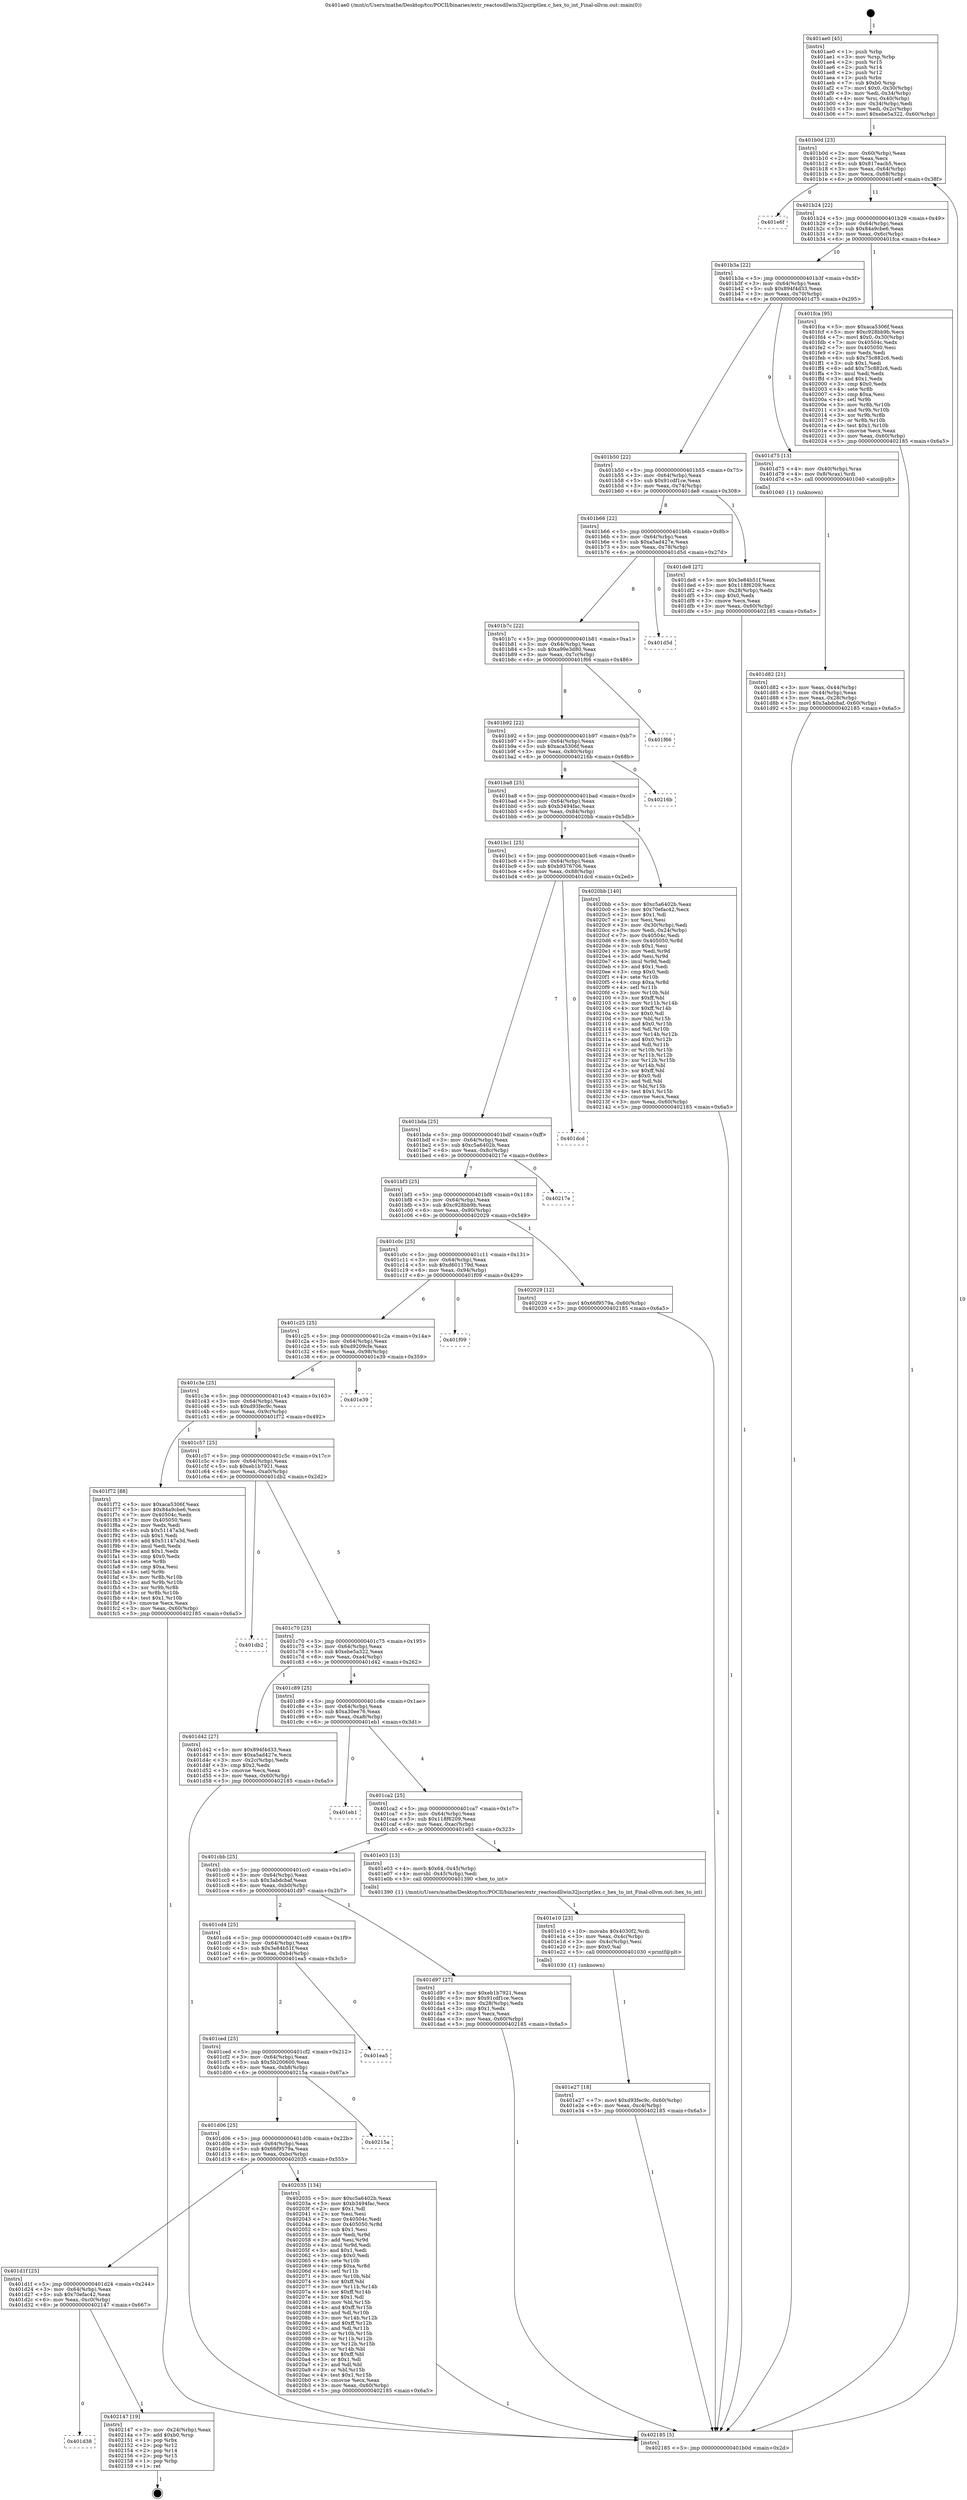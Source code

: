 digraph "0x401ae0" {
  label = "0x401ae0 (/mnt/c/Users/mathe/Desktop/tcc/POCII/binaries/extr_reactosdllwin32jscriptlex.c_hex_to_int_Final-ollvm.out::main(0))"
  labelloc = "t"
  node[shape=record]

  Entry [label="",width=0.3,height=0.3,shape=circle,fillcolor=black,style=filled]
  "0x401b0d" [label="{
     0x401b0d [23]\l
     | [instrs]\l
     &nbsp;&nbsp;0x401b0d \<+3\>: mov -0x60(%rbp),%eax\l
     &nbsp;&nbsp;0x401b10 \<+2\>: mov %eax,%ecx\l
     &nbsp;&nbsp;0x401b12 \<+6\>: sub $0x817eacb5,%ecx\l
     &nbsp;&nbsp;0x401b18 \<+3\>: mov %eax,-0x64(%rbp)\l
     &nbsp;&nbsp;0x401b1b \<+3\>: mov %ecx,-0x68(%rbp)\l
     &nbsp;&nbsp;0x401b1e \<+6\>: je 0000000000401e6f \<main+0x38f\>\l
  }"]
  "0x401e6f" [label="{
     0x401e6f\l
  }", style=dashed]
  "0x401b24" [label="{
     0x401b24 [22]\l
     | [instrs]\l
     &nbsp;&nbsp;0x401b24 \<+5\>: jmp 0000000000401b29 \<main+0x49\>\l
     &nbsp;&nbsp;0x401b29 \<+3\>: mov -0x64(%rbp),%eax\l
     &nbsp;&nbsp;0x401b2c \<+5\>: sub $0x84a9cbe6,%eax\l
     &nbsp;&nbsp;0x401b31 \<+3\>: mov %eax,-0x6c(%rbp)\l
     &nbsp;&nbsp;0x401b34 \<+6\>: je 0000000000401fca \<main+0x4ea\>\l
  }"]
  Exit [label="",width=0.3,height=0.3,shape=circle,fillcolor=black,style=filled,peripheries=2]
  "0x401fca" [label="{
     0x401fca [95]\l
     | [instrs]\l
     &nbsp;&nbsp;0x401fca \<+5\>: mov $0xaca5306f,%eax\l
     &nbsp;&nbsp;0x401fcf \<+5\>: mov $0xc928bb9b,%ecx\l
     &nbsp;&nbsp;0x401fd4 \<+7\>: movl $0x0,-0x30(%rbp)\l
     &nbsp;&nbsp;0x401fdb \<+7\>: mov 0x40504c,%edx\l
     &nbsp;&nbsp;0x401fe2 \<+7\>: mov 0x405050,%esi\l
     &nbsp;&nbsp;0x401fe9 \<+2\>: mov %edx,%edi\l
     &nbsp;&nbsp;0x401feb \<+6\>: sub $0x75c882c6,%edi\l
     &nbsp;&nbsp;0x401ff1 \<+3\>: sub $0x1,%edi\l
     &nbsp;&nbsp;0x401ff4 \<+6\>: add $0x75c882c6,%edi\l
     &nbsp;&nbsp;0x401ffa \<+3\>: imul %edi,%edx\l
     &nbsp;&nbsp;0x401ffd \<+3\>: and $0x1,%edx\l
     &nbsp;&nbsp;0x402000 \<+3\>: cmp $0x0,%edx\l
     &nbsp;&nbsp;0x402003 \<+4\>: sete %r8b\l
     &nbsp;&nbsp;0x402007 \<+3\>: cmp $0xa,%esi\l
     &nbsp;&nbsp;0x40200a \<+4\>: setl %r9b\l
     &nbsp;&nbsp;0x40200e \<+3\>: mov %r8b,%r10b\l
     &nbsp;&nbsp;0x402011 \<+3\>: and %r9b,%r10b\l
     &nbsp;&nbsp;0x402014 \<+3\>: xor %r9b,%r8b\l
     &nbsp;&nbsp;0x402017 \<+3\>: or %r8b,%r10b\l
     &nbsp;&nbsp;0x40201a \<+4\>: test $0x1,%r10b\l
     &nbsp;&nbsp;0x40201e \<+3\>: cmovne %ecx,%eax\l
     &nbsp;&nbsp;0x402021 \<+3\>: mov %eax,-0x60(%rbp)\l
     &nbsp;&nbsp;0x402024 \<+5\>: jmp 0000000000402185 \<main+0x6a5\>\l
  }"]
  "0x401b3a" [label="{
     0x401b3a [22]\l
     | [instrs]\l
     &nbsp;&nbsp;0x401b3a \<+5\>: jmp 0000000000401b3f \<main+0x5f\>\l
     &nbsp;&nbsp;0x401b3f \<+3\>: mov -0x64(%rbp),%eax\l
     &nbsp;&nbsp;0x401b42 \<+5\>: sub $0x894f4d33,%eax\l
     &nbsp;&nbsp;0x401b47 \<+3\>: mov %eax,-0x70(%rbp)\l
     &nbsp;&nbsp;0x401b4a \<+6\>: je 0000000000401d75 \<main+0x295\>\l
  }"]
  "0x401d38" [label="{
     0x401d38\l
  }", style=dashed]
  "0x401d75" [label="{
     0x401d75 [13]\l
     | [instrs]\l
     &nbsp;&nbsp;0x401d75 \<+4\>: mov -0x40(%rbp),%rax\l
     &nbsp;&nbsp;0x401d79 \<+4\>: mov 0x8(%rax),%rdi\l
     &nbsp;&nbsp;0x401d7d \<+5\>: call 0000000000401040 \<atoi@plt\>\l
     | [calls]\l
     &nbsp;&nbsp;0x401040 \{1\} (unknown)\l
  }"]
  "0x401b50" [label="{
     0x401b50 [22]\l
     | [instrs]\l
     &nbsp;&nbsp;0x401b50 \<+5\>: jmp 0000000000401b55 \<main+0x75\>\l
     &nbsp;&nbsp;0x401b55 \<+3\>: mov -0x64(%rbp),%eax\l
     &nbsp;&nbsp;0x401b58 \<+5\>: sub $0x91cdf1ce,%eax\l
     &nbsp;&nbsp;0x401b5d \<+3\>: mov %eax,-0x74(%rbp)\l
     &nbsp;&nbsp;0x401b60 \<+6\>: je 0000000000401de8 \<main+0x308\>\l
  }"]
  "0x402147" [label="{
     0x402147 [19]\l
     | [instrs]\l
     &nbsp;&nbsp;0x402147 \<+3\>: mov -0x24(%rbp),%eax\l
     &nbsp;&nbsp;0x40214a \<+7\>: add $0xb0,%rsp\l
     &nbsp;&nbsp;0x402151 \<+1\>: pop %rbx\l
     &nbsp;&nbsp;0x402152 \<+2\>: pop %r12\l
     &nbsp;&nbsp;0x402154 \<+2\>: pop %r14\l
     &nbsp;&nbsp;0x402156 \<+2\>: pop %r15\l
     &nbsp;&nbsp;0x402158 \<+1\>: pop %rbp\l
     &nbsp;&nbsp;0x402159 \<+1\>: ret\l
  }"]
  "0x401de8" [label="{
     0x401de8 [27]\l
     | [instrs]\l
     &nbsp;&nbsp;0x401de8 \<+5\>: mov $0x3e84b51f,%eax\l
     &nbsp;&nbsp;0x401ded \<+5\>: mov $0x118f6209,%ecx\l
     &nbsp;&nbsp;0x401df2 \<+3\>: mov -0x28(%rbp),%edx\l
     &nbsp;&nbsp;0x401df5 \<+3\>: cmp $0x0,%edx\l
     &nbsp;&nbsp;0x401df8 \<+3\>: cmove %ecx,%eax\l
     &nbsp;&nbsp;0x401dfb \<+3\>: mov %eax,-0x60(%rbp)\l
     &nbsp;&nbsp;0x401dfe \<+5\>: jmp 0000000000402185 \<main+0x6a5\>\l
  }"]
  "0x401b66" [label="{
     0x401b66 [22]\l
     | [instrs]\l
     &nbsp;&nbsp;0x401b66 \<+5\>: jmp 0000000000401b6b \<main+0x8b\>\l
     &nbsp;&nbsp;0x401b6b \<+3\>: mov -0x64(%rbp),%eax\l
     &nbsp;&nbsp;0x401b6e \<+5\>: sub $0xa5ad427e,%eax\l
     &nbsp;&nbsp;0x401b73 \<+3\>: mov %eax,-0x78(%rbp)\l
     &nbsp;&nbsp;0x401b76 \<+6\>: je 0000000000401d5d \<main+0x27d\>\l
  }"]
  "0x401d1f" [label="{
     0x401d1f [25]\l
     | [instrs]\l
     &nbsp;&nbsp;0x401d1f \<+5\>: jmp 0000000000401d24 \<main+0x244\>\l
     &nbsp;&nbsp;0x401d24 \<+3\>: mov -0x64(%rbp),%eax\l
     &nbsp;&nbsp;0x401d27 \<+5\>: sub $0x70efac42,%eax\l
     &nbsp;&nbsp;0x401d2c \<+6\>: mov %eax,-0xc0(%rbp)\l
     &nbsp;&nbsp;0x401d32 \<+6\>: je 0000000000402147 \<main+0x667\>\l
  }"]
  "0x401d5d" [label="{
     0x401d5d\l
  }", style=dashed]
  "0x401b7c" [label="{
     0x401b7c [22]\l
     | [instrs]\l
     &nbsp;&nbsp;0x401b7c \<+5\>: jmp 0000000000401b81 \<main+0xa1\>\l
     &nbsp;&nbsp;0x401b81 \<+3\>: mov -0x64(%rbp),%eax\l
     &nbsp;&nbsp;0x401b84 \<+5\>: sub $0xa99e3d80,%eax\l
     &nbsp;&nbsp;0x401b89 \<+3\>: mov %eax,-0x7c(%rbp)\l
     &nbsp;&nbsp;0x401b8c \<+6\>: je 0000000000401f66 \<main+0x486\>\l
  }"]
  "0x402035" [label="{
     0x402035 [134]\l
     | [instrs]\l
     &nbsp;&nbsp;0x402035 \<+5\>: mov $0xc5a6402b,%eax\l
     &nbsp;&nbsp;0x40203a \<+5\>: mov $0xb3494fac,%ecx\l
     &nbsp;&nbsp;0x40203f \<+2\>: mov $0x1,%dl\l
     &nbsp;&nbsp;0x402041 \<+2\>: xor %esi,%esi\l
     &nbsp;&nbsp;0x402043 \<+7\>: mov 0x40504c,%edi\l
     &nbsp;&nbsp;0x40204a \<+8\>: mov 0x405050,%r8d\l
     &nbsp;&nbsp;0x402052 \<+3\>: sub $0x1,%esi\l
     &nbsp;&nbsp;0x402055 \<+3\>: mov %edi,%r9d\l
     &nbsp;&nbsp;0x402058 \<+3\>: add %esi,%r9d\l
     &nbsp;&nbsp;0x40205b \<+4\>: imul %r9d,%edi\l
     &nbsp;&nbsp;0x40205f \<+3\>: and $0x1,%edi\l
     &nbsp;&nbsp;0x402062 \<+3\>: cmp $0x0,%edi\l
     &nbsp;&nbsp;0x402065 \<+4\>: sete %r10b\l
     &nbsp;&nbsp;0x402069 \<+4\>: cmp $0xa,%r8d\l
     &nbsp;&nbsp;0x40206d \<+4\>: setl %r11b\l
     &nbsp;&nbsp;0x402071 \<+3\>: mov %r10b,%bl\l
     &nbsp;&nbsp;0x402074 \<+3\>: xor $0xff,%bl\l
     &nbsp;&nbsp;0x402077 \<+3\>: mov %r11b,%r14b\l
     &nbsp;&nbsp;0x40207a \<+4\>: xor $0xff,%r14b\l
     &nbsp;&nbsp;0x40207e \<+3\>: xor $0x1,%dl\l
     &nbsp;&nbsp;0x402081 \<+3\>: mov %bl,%r15b\l
     &nbsp;&nbsp;0x402084 \<+4\>: and $0xff,%r15b\l
     &nbsp;&nbsp;0x402088 \<+3\>: and %dl,%r10b\l
     &nbsp;&nbsp;0x40208b \<+3\>: mov %r14b,%r12b\l
     &nbsp;&nbsp;0x40208e \<+4\>: and $0xff,%r12b\l
     &nbsp;&nbsp;0x402092 \<+3\>: and %dl,%r11b\l
     &nbsp;&nbsp;0x402095 \<+3\>: or %r10b,%r15b\l
     &nbsp;&nbsp;0x402098 \<+3\>: or %r11b,%r12b\l
     &nbsp;&nbsp;0x40209b \<+3\>: xor %r12b,%r15b\l
     &nbsp;&nbsp;0x40209e \<+3\>: or %r14b,%bl\l
     &nbsp;&nbsp;0x4020a1 \<+3\>: xor $0xff,%bl\l
     &nbsp;&nbsp;0x4020a4 \<+3\>: or $0x1,%dl\l
     &nbsp;&nbsp;0x4020a7 \<+2\>: and %dl,%bl\l
     &nbsp;&nbsp;0x4020a9 \<+3\>: or %bl,%r15b\l
     &nbsp;&nbsp;0x4020ac \<+4\>: test $0x1,%r15b\l
     &nbsp;&nbsp;0x4020b0 \<+3\>: cmovne %ecx,%eax\l
     &nbsp;&nbsp;0x4020b3 \<+3\>: mov %eax,-0x60(%rbp)\l
     &nbsp;&nbsp;0x4020b6 \<+5\>: jmp 0000000000402185 \<main+0x6a5\>\l
  }"]
  "0x401f66" [label="{
     0x401f66\l
  }", style=dashed]
  "0x401b92" [label="{
     0x401b92 [22]\l
     | [instrs]\l
     &nbsp;&nbsp;0x401b92 \<+5\>: jmp 0000000000401b97 \<main+0xb7\>\l
     &nbsp;&nbsp;0x401b97 \<+3\>: mov -0x64(%rbp),%eax\l
     &nbsp;&nbsp;0x401b9a \<+5\>: sub $0xaca5306f,%eax\l
     &nbsp;&nbsp;0x401b9f \<+3\>: mov %eax,-0x80(%rbp)\l
     &nbsp;&nbsp;0x401ba2 \<+6\>: je 000000000040216b \<main+0x68b\>\l
  }"]
  "0x401d06" [label="{
     0x401d06 [25]\l
     | [instrs]\l
     &nbsp;&nbsp;0x401d06 \<+5\>: jmp 0000000000401d0b \<main+0x22b\>\l
     &nbsp;&nbsp;0x401d0b \<+3\>: mov -0x64(%rbp),%eax\l
     &nbsp;&nbsp;0x401d0e \<+5\>: sub $0x66f9579a,%eax\l
     &nbsp;&nbsp;0x401d13 \<+6\>: mov %eax,-0xbc(%rbp)\l
     &nbsp;&nbsp;0x401d19 \<+6\>: je 0000000000402035 \<main+0x555\>\l
  }"]
  "0x40216b" [label="{
     0x40216b\l
  }", style=dashed]
  "0x401ba8" [label="{
     0x401ba8 [25]\l
     | [instrs]\l
     &nbsp;&nbsp;0x401ba8 \<+5\>: jmp 0000000000401bad \<main+0xcd\>\l
     &nbsp;&nbsp;0x401bad \<+3\>: mov -0x64(%rbp),%eax\l
     &nbsp;&nbsp;0x401bb0 \<+5\>: sub $0xb3494fac,%eax\l
     &nbsp;&nbsp;0x401bb5 \<+6\>: mov %eax,-0x84(%rbp)\l
     &nbsp;&nbsp;0x401bbb \<+6\>: je 00000000004020bb \<main+0x5db\>\l
  }"]
  "0x40215a" [label="{
     0x40215a\l
  }", style=dashed]
  "0x4020bb" [label="{
     0x4020bb [140]\l
     | [instrs]\l
     &nbsp;&nbsp;0x4020bb \<+5\>: mov $0xc5a6402b,%eax\l
     &nbsp;&nbsp;0x4020c0 \<+5\>: mov $0x70efac42,%ecx\l
     &nbsp;&nbsp;0x4020c5 \<+2\>: mov $0x1,%dl\l
     &nbsp;&nbsp;0x4020c7 \<+2\>: xor %esi,%esi\l
     &nbsp;&nbsp;0x4020c9 \<+3\>: mov -0x30(%rbp),%edi\l
     &nbsp;&nbsp;0x4020cc \<+3\>: mov %edi,-0x24(%rbp)\l
     &nbsp;&nbsp;0x4020cf \<+7\>: mov 0x40504c,%edi\l
     &nbsp;&nbsp;0x4020d6 \<+8\>: mov 0x405050,%r8d\l
     &nbsp;&nbsp;0x4020de \<+3\>: sub $0x1,%esi\l
     &nbsp;&nbsp;0x4020e1 \<+3\>: mov %edi,%r9d\l
     &nbsp;&nbsp;0x4020e4 \<+3\>: add %esi,%r9d\l
     &nbsp;&nbsp;0x4020e7 \<+4\>: imul %r9d,%edi\l
     &nbsp;&nbsp;0x4020eb \<+3\>: and $0x1,%edi\l
     &nbsp;&nbsp;0x4020ee \<+3\>: cmp $0x0,%edi\l
     &nbsp;&nbsp;0x4020f1 \<+4\>: sete %r10b\l
     &nbsp;&nbsp;0x4020f5 \<+4\>: cmp $0xa,%r8d\l
     &nbsp;&nbsp;0x4020f9 \<+4\>: setl %r11b\l
     &nbsp;&nbsp;0x4020fd \<+3\>: mov %r10b,%bl\l
     &nbsp;&nbsp;0x402100 \<+3\>: xor $0xff,%bl\l
     &nbsp;&nbsp;0x402103 \<+3\>: mov %r11b,%r14b\l
     &nbsp;&nbsp;0x402106 \<+4\>: xor $0xff,%r14b\l
     &nbsp;&nbsp;0x40210a \<+3\>: xor $0x0,%dl\l
     &nbsp;&nbsp;0x40210d \<+3\>: mov %bl,%r15b\l
     &nbsp;&nbsp;0x402110 \<+4\>: and $0x0,%r15b\l
     &nbsp;&nbsp;0x402114 \<+3\>: and %dl,%r10b\l
     &nbsp;&nbsp;0x402117 \<+3\>: mov %r14b,%r12b\l
     &nbsp;&nbsp;0x40211a \<+4\>: and $0x0,%r12b\l
     &nbsp;&nbsp;0x40211e \<+3\>: and %dl,%r11b\l
     &nbsp;&nbsp;0x402121 \<+3\>: or %r10b,%r15b\l
     &nbsp;&nbsp;0x402124 \<+3\>: or %r11b,%r12b\l
     &nbsp;&nbsp;0x402127 \<+3\>: xor %r12b,%r15b\l
     &nbsp;&nbsp;0x40212a \<+3\>: or %r14b,%bl\l
     &nbsp;&nbsp;0x40212d \<+3\>: xor $0xff,%bl\l
     &nbsp;&nbsp;0x402130 \<+3\>: or $0x0,%dl\l
     &nbsp;&nbsp;0x402133 \<+2\>: and %dl,%bl\l
     &nbsp;&nbsp;0x402135 \<+3\>: or %bl,%r15b\l
     &nbsp;&nbsp;0x402138 \<+4\>: test $0x1,%r15b\l
     &nbsp;&nbsp;0x40213c \<+3\>: cmovne %ecx,%eax\l
     &nbsp;&nbsp;0x40213f \<+3\>: mov %eax,-0x60(%rbp)\l
     &nbsp;&nbsp;0x402142 \<+5\>: jmp 0000000000402185 \<main+0x6a5\>\l
  }"]
  "0x401bc1" [label="{
     0x401bc1 [25]\l
     | [instrs]\l
     &nbsp;&nbsp;0x401bc1 \<+5\>: jmp 0000000000401bc6 \<main+0xe6\>\l
     &nbsp;&nbsp;0x401bc6 \<+3\>: mov -0x64(%rbp),%eax\l
     &nbsp;&nbsp;0x401bc9 \<+5\>: sub $0xb9376706,%eax\l
     &nbsp;&nbsp;0x401bce \<+6\>: mov %eax,-0x88(%rbp)\l
     &nbsp;&nbsp;0x401bd4 \<+6\>: je 0000000000401dcd \<main+0x2ed\>\l
  }"]
  "0x401ced" [label="{
     0x401ced [25]\l
     | [instrs]\l
     &nbsp;&nbsp;0x401ced \<+5\>: jmp 0000000000401cf2 \<main+0x212\>\l
     &nbsp;&nbsp;0x401cf2 \<+3\>: mov -0x64(%rbp),%eax\l
     &nbsp;&nbsp;0x401cf5 \<+5\>: sub $0x5b200600,%eax\l
     &nbsp;&nbsp;0x401cfa \<+6\>: mov %eax,-0xb8(%rbp)\l
     &nbsp;&nbsp;0x401d00 \<+6\>: je 000000000040215a \<main+0x67a\>\l
  }"]
  "0x401dcd" [label="{
     0x401dcd\l
  }", style=dashed]
  "0x401bda" [label="{
     0x401bda [25]\l
     | [instrs]\l
     &nbsp;&nbsp;0x401bda \<+5\>: jmp 0000000000401bdf \<main+0xff\>\l
     &nbsp;&nbsp;0x401bdf \<+3\>: mov -0x64(%rbp),%eax\l
     &nbsp;&nbsp;0x401be2 \<+5\>: sub $0xc5a6402b,%eax\l
     &nbsp;&nbsp;0x401be7 \<+6\>: mov %eax,-0x8c(%rbp)\l
     &nbsp;&nbsp;0x401bed \<+6\>: je 000000000040217e \<main+0x69e\>\l
  }"]
  "0x401ea5" [label="{
     0x401ea5\l
  }", style=dashed]
  "0x40217e" [label="{
     0x40217e\l
  }", style=dashed]
  "0x401bf3" [label="{
     0x401bf3 [25]\l
     | [instrs]\l
     &nbsp;&nbsp;0x401bf3 \<+5\>: jmp 0000000000401bf8 \<main+0x118\>\l
     &nbsp;&nbsp;0x401bf8 \<+3\>: mov -0x64(%rbp),%eax\l
     &nbsp;&nbsp;0x401bfb \<+5\>: sub $0xc928bb9b,%eax\l
     &nbsp;&nbsp;0x401c00 \<+6\>: mov %eax,-0x90(%rbp)\l
     &nbsp;&nbsp;0x401c06 \<+6\>: je 0000000000402029 \<main+0x549\>\l
  }"]
  "0x401e27" [label="{
     0x401e27 [18]\l
     | [instrs]\l
     &nbsp;&nbsp;0x401e27 \<+7\>: movl $0xd93fec9c,-0x60(%rbp)\l
     &nbsp;&nbsp;0x401e2e \<+6\>: mov %eax,-0xc4(%rbp)\l
     &nbsp;&nbsp;0x401e34 \<+5\>: jmp 0000000000402185 \<main+0x6a5\>\l
  }"]
  "0x402029" [label="{
     0x402029 [12]\l
     | [instrs]\l
     &nbsp;&nbsp;0x402029 \<+7\>: movl $0x66f9579a,-0x60(%rbp)\l
     &nbsp;&nbsp;0x402030 \<+5\>: jmp 0000000000402185 \<main+0x6a5\>\l
  }"]
  "0x401c0c" [label="{
     0x401c0c [25]\l
     | [instrs]\l
     &nbsp;&nbsp;0x401c0c \<+5\>: jmp 0000000000401c11 \<main+0x131\>\l
     &nbsp;&nbsp;0x401c11 \<+3\>: mov -0x64(%rbp),%eax\l
     &nbsp;&nbsp;0x401c14 \<+5\>: sub $0xd601179d,%eax\l
     &nbsp;&nbsp;0x401c19 \<+6\>: mov %eax,-0x94(%rbp)\l
     &nbsp;&nbsp;0x401c1f \<+6\>: je 0000000000401f09 \<main+0x429\>\l
  }"]
  "0x401e10" [label="{
     0x401e10 [23]\l
     | [instrs]\l
     &nbsp;&nbsp;0x401e10 \<+10\>: movabs $0x4030f2,%rdi\l
     &nbsp;&nbsp;0x401e1a \<+3\>: mov %eax,-0x4c(%rbp)\l
     &nbsp;&nbsp;0x401e1d \<+3\>: mov -0x4c(%rbp),%esi\l
     &nbsp;&nbsp;0x401e20 \<+2\>: mov $0x0,%al\l
     &nbsp;&nbsp;0x401e22 \<+5\>: call 0000000000401030 \<printf@plt\>\l
     | [calls]\l
     &nbsp;&nbsp;0x401030 \{1\} (unknown)\l
  }"]
  "0x401f09" [label="{
     0x401f09\l
  }", style=dashed]
  "0x401c25" [label="{
     0x401c25 [25]\l
     | [instrs]\l
     &nbsp;&nbsp;0x401c25 \<+5\>: jmp 0000000000401c2a \<main+0x14a\>\l
     &nbsp;&nbsp;0x401c2a \<+3\>: mov -0x64(%rbp),%eax\l
     &nbsp;&nbsp;0x401c2d \<+5\>: sub $0xd9209cfe,%eax\l
     &nbsp;&nbsp;0x401c32 \<+6\>: mov %eax,-0x98(%rbp)\l
     &nbsp;&nbsp;0x401c38 \<+6\>: je 0000000000401e39 \<main+0x359\>\l
  }"]
  "0x401cd4" [label="{
     0x401cd4 [25]\l
     | [instrs]\l
     &nbsp;&nbsp;0x401cd4 \<+5\>: jmp 0000000000401cd9 \<main+0x1f9\>\l
     &nbsp;&nbsp;0x401cd9 \<+3\>: mov -0x64(%rbp),%eax\l
     &nbsp;&nbsp;0x401cdc \<+5\>: sub $0x3e84b51f,%eax\l
     &nbsp;&nbsp;0x401ce1 \<+6\>: mov %eax,-0xb4(%rbp)\l
     &nbsp;&nbsp;0x401ce7 \<+6\>: je 0000000000401ea5 \<main+0x3c5\>\l
  }"]
  "0x401e39" [label="{
     0x401e39\l
  }", style=dashed]
  "0x401c3e" [label="{
     0x401c3e [25]\l
     | [instrs]\l
     &nbsp;&nbsp;0x401c3e \<+5\>: jmp 0000000000401c43 \<main+0x163\>\l
     &nbsp;&nbsp;0x401c43 \<+3\>: mov -0x64(%rbp),%eax\l
     &nbsp;&nbsp;0x401c46 \<+5\>: sub $0xd93fec9c,%eax\l
     &nbsp;&nbsp;0x401c4b \<+6\>: mov %eax,-0x9c(%rbp)\l
     &nbsp;&nbsp;0x401c51 \<+6\>: je 0000000000401f72 \<main+0x492\>\l
  }"]
  "0x401d97" [label="{
     0x401d97 [27]\l
     | [instrs]\l
     &nbsp;&nbsp;0x401d97 \<+5\>: mov $0xeb1b7921,%eax\l
     &nbsp;&nbsp;0x401d9c \<+5\>: mov $0x91cdf1ce,%ecx\l
     &nbsp;&nbsp;0x401da1 \<+3\>: mov -0x28(%rbp),%edx\l
     &nbsp;&nbsp;0x401da4 \<+3\>: cmp $0x1,%edx\l
     &nbsp;&nbsp;0x401da7 \<+3\>: cmovl %ecx,%eax\l
     &nbsp;&nbsp;0x401daa \<+3\>: mov %eax,-0x60(%rbp)\l
     &nbsp;&nbsp;0x401dad \<+5\>: jmp 0000000000402185 \<main+0x6a5\>\l
  }"]
  "0x401f72" [label="{
     0x401f72 [88]\l
     | [instrs]\l
     &nbsp;&nbsp;0x401f72 \<+5\>: mov $0xaca5306f,%eax\l
     &nbsp;&nbsp;0x401f77 \<+5\>: mov $0x84a9cbe6,%ecx\l
     &nbsp;&nbsp;0x401f7c \<+7\>: mov 0x40504c,%edx\l
     &nbsp;&nbsp;0x401f83 \<+7\>: mov 0x405050,%esi\l
     &nbsp;&nbsp;0x401f8a \<+2\>: mov %edx,%edi\l
     &nbsp;&nbsp;0x401f8c \<+6\>: sub $0x51147a3d,%edi\l
     &nbsp;&nbsp;0x401f92 \<+3\>: sub $0x1,%edi\l
     &nbsp;&nbsp;0x401f95 \<+6\>: add $0x51147a3d,%edi\l
     &nbsp;&nbsp;0x401f9b \<+3\>: imul %edi,%edx\l
     &nbsp;&nbsp;0x401f9e \<+3\>: and $0x1,%edx\l
     &nbsp;&nbsp;0x401fa1 \<+3\>: cmp $0x0,%edx\l
     &nbsp;&nbsp;0x401fa4 \<+4\>: sete %r8b\l
     &nbsp;&nbsp;0x401fa8 \<+3\>: cmp $0xa,%esi\l
     &nbsp;&nbsp;0x401fab \<+4\>: setl %r9b\l
     &nbsp;&nbsp;0x401faf \<+3\>: mov %r8b,%r10b\l
     &nbsp;&nbsp;0x401fb2 \<+3\>: and %r9b,%r10b\l
     &nbsp;&nbsp;0x401fb5 \<+3\>: xor %r9b,%r8b\l
     &nbsp;&nbsp;0x401fb8 \<+3\>: or %r8b,%r10b\l
     &nbsp;&nbsp;0x401fbb \<+4\>: test $0x1,%r10b\l
     &nbsp;&nbsp;0x401fbf \<+3\>: cmovne %ecx,%eax\l
     &nbsp;&nbsp;0x401fc2 \<+3\>: mov %eax,-0x60(%rbp)\l
     &nbsp;&nbsp;0x401fc5 \<+5\>: jmp 0000000000402185 \<main+0x6a5\>\l
  }"]
  "0x401c57" [label="{
     0x401c57 [25]\l
     | [instrs]\l
     &nbsp;&nbsp;0x401c57 \<+5\>: jmp 0000000000401c5c \<main+0x17c\>\l
     &nbsp;&nbsp;0x401c5c \<+3\>: mov -0x64(%rbp),%eax\l
     &nbsp;&nbsp;0x401c5f \<+5\>: sub $0xeb1b7921,%eax\l
     &nbsp;&nbsp;0x401c64 \<+6\>: mov %eax,-0xa0(%rbp)\l
     &nbsp;&nbsp;0x401c6a \<+6\>: je 0000000000401db2 \<main+0x2d2\>\l
  }"]
  "0x401cbb" [label="{
     0x401cbb [25]\l
     | [instrs]\l
     &nbsp;&nbsp;0x401cbb \<+5\>: jmp 0000000000401cc0 \<main+0x1e0\>\l
     &nbsp;&nbsp;0x401cc0 \<+3\>: mov -0x64(%rbp),%eax\l
     &nbsp;&nbsp;0x401cc3 \<+5\>: sub $0x3abdcbaf,%eax\l
     &nbsp;&nbsp;0x401cc8 \<+6\>: mov %eax,-0xb0(%rbp)\l
     &nbsp;&nbsp;0x401cce \<+6\>: je 0000000000401d97 \<main+0x2b7\>\l
  }"]
  "0x401db2" [label="{
     0x401db2\l
  }", style=dashed]
  "0x401c70" [label="{
     0x401c70 [25]\l
     | [instrs]\l
     &nbsp;&nbsp;0x401c70 \<+5\>: jmp 0000000000401c75 \<main+0x195\>\l
     &nbsp;&nbsp;0x401c75 \<+3\>: mov -0x64(%rbp),%eax\l
     &nbsp;&nbsp;0x401c78 \<+5\>: sub $0xebe5a322,%eax\l
     &nbsp;&nbsp;0x401c7d \<+6\>: mov %eax,-0xa4(%rbp)\l
     &nbsp;&nbsp;0x401c83 \<+6\>: je 0000000000401d42 \<main+0x262\>\l
  }"]
  "0x401e03" [label="{
     0x401e03 [13]\l
     | [instrs]\l
     &nbsp;&nbsp;0x401e03 \<+4\>: movb $0x64,-0x45(%rbp)\l
     &nbsp;&nbsp;0x401e07 \<+4\>: movsbl -0x45(%rbp),%edi\l
     &nbsp;&nbsp;0x401e0b \<+5\>: call 0000000000401390 \<hex_to_int\>\l
     | [calls]\l
     &nbsp;&nbsp;0x401390 \{1\} (/mnt/c/Users/mathe/Desktop/tcc/POCII/binaries/extr_reactosdllwin32jscriptlex.c_hex_to_int_Final-ollvm.out::hex_to_int)\l
  }"]
  "0x401d42" [label="{
     0x401d42 [27]\l
     | [instrs]\l
     &nbsp;&nbsp;0x401d42 \<+5\>: mov $0x894f4d33,%eax\l
     &nbsp;&nbsp;0x401d47 \<+5\>: mov $0xa5ad427e,%ecx\l
     &nbsp;&nbsp;0x401d4c \<+3\>: mov -0x2c(%rbp),%edx\l
     &nbsp;&nbsp;0x401d4f \<+3\>: cmp $0x2,%edx\l
     &nbsp;&nbsp;0x401d52 \<+3\>: cmovne %ecx,%eax\l
     &nbsp;&nbsp;0x401d55 \<+3\>: mov %eax,-0x60(%rbp)\l
     &nbsp;&nbsp;0x401d58 \<+5\>: jmp 0000000000402185 \<main+0x6a5\>\l
  }"]
  "0x401c89" [label="{
     0x401c89 [25]\l
     | [instrs]\l
     &nbsp;&nbsp;0x401c89 \<+5\>: jmp 0000000000401c8e \<main+0x1ae\>\l
     &nbsp;&nbsp;0x401c8e \<+3\>: mov -0x64(%rbp),%eax\l
     &nbsp;&nbsp;0x401c91 \<+5\>: sub $0xa30ee76,%eax\l
     &nbsp;&nbsp;0x401c96 \<+6\>: mov %eax,-0xa8(%rbp)\l
     &nbsp;&nbsp;0x401c9c \<+6\>: je 0000000000401eb1 \<main+0x3d1\>\l
  }"]
  "0x402185" [label="{
     0x402185 [5]\l
     | [instrs]\l
     &nbsp;&nbsp;0x402185 \<+5\>: jmp 0000000000401b0d \<main+0x2d\>\l
  }"]
  "0x401ae0" [label="{
     0x401ae0 [45]\l
     | [instrs]\l
     &nbsp;&nbsp;0x401ae0 \<+1\>: push %rbp\l
     &nbsp;&nbsp;0x401ae1 \<+3\>: mov %rsp,%rbp\l
     &nbsp;&nbsp;0x401ae4 \<+2\>: push %r15\l
     &nbsp;&nbsp;0x401ae6 \<+2\>: push %r14\l
     &nbsp;&nbsp;0x401ae8 \<+2\>: push %r12\l
     &nbsp;&nbsp;0x401aea \<+1\>: push %rbx\l
     &nbsp;&nbsp;0x401aeb \<+7\>: sub $0xb0,%rsp\l
     &nbsp;&nbsp;0x401af2 \<+7\>: movl $0x0,-0x30(%rbp)\l
     &nbsp;&nbsp;0x401af9 \<+3\>: mov %edi,-0x34(%rbp)\l
     &nbsp;&nbsp;0x401afc \<+4\>: mov %rsi,-0x40(%rbp)\l
     &nbsp;&nbsp;0x401b00 \<+3\>: mov -0x34(%rbp),%edi\l
     &nbsp;&nbsp;0x401b03 \<+3\>: mov %edi,-0x2c(%rbp)\l
     &nbsp;&nbsp;0x401b06 \<+7\>: movl $0xebe5a322,-0x60(%rbp)\l
  }"]
  "0x401d82" [label="{
     0x401d82 [21]\l
     | [instrs]\l
     &nbsp;&nbsp;0x401d82 \<+3\>: mov %eax,-0x44(%rbp)\l
     &nbsp;&nbsp;0x401d85 \<+3\>: mov -0x44(%rbp),%eax\l
     &nbsp;&nbsp;0x401d88 \<+3\>: mov %eax,-0x28(%rbp)\l
     &nbsp;&nbsp;0x401d8b \<+7\>: movl $0x3abdcbaf,-0x60(%rbp)\l
     &nbsp;&nbsp;0x401d92 \<+5\>: jmp 0000000000402185 \<main+0x6a5\>\l
  }"]
  "0x401ca2" [label="{
     0x401ca2 [25]\l
     | [instrs]\l
     &nbsp;&nbsp;0x401ca2 \<+5\>: jmp 0000000000401ca7 \<main+0x1c7\>\l
     &nbsp;&nbsp;0x401ca7 \<+3\>: mov -0x64(%rbp),%eax\l
     &nbsp;&nbsp;0x401caa \<+5\>: sub $0x118f6209,%eax\l
     &nbsp;&nbsp;0x401caf \<+6\>: mov %eax,-0xac(%rbp)\l
     &nbsp;&nbsp;0x401cb5 \<+6\>: je 0000000000401e03 \<main+0x323\>\l
  }"]
  "0x401eb1" [label="{
     0x401eb1\l
  }", style=dashed]
  Entry -> "0x401ae0" [label=" 1"]
  "0x401b0d" -> "0x401e6f" [label=" 0"]
  "0x401b0d" -> "0x401b24" [label=" 11"]
  "0x402147" -> Exit [label=" 1"]
  "0x401b24" -> "0x401fca" [label=" 1"]
  "0x401b24" -> "0x401b3a" [label=" 10"]
  "0x401d1f" -> "0x401d38" [label=" 0"]
  "0x401b3a" -> "0x401d75" [label=" 1"]
  "0x401b3a" -> "0x401b50" [label=" 9"]
  "0x401d1f" -> "0x402147" [label=" 1"]
  "0x401b50" -> "0x401de8" [label=" 1"]
  "0x401b50" -> "0x401b66" [label=" 8"]
  "0x4020bb" -> "0x402185" [label=" 1"]
  "0x401b66" -> "0x401d5d" [label=" 0"]
  "0x401b66" -> "0x401b7c" [label=" 8"]
  "0x402035" -> "0x402185" [label=" 1"]
  "0x401b7c" -> "0x401f66" [label=" 0"]
  "0x401b7c" -> "0x401b92" [label=" 8"]
  "0x401d06" -> "0x401d1f" [label=" 1"]
  "0x401b92" -> "0x40216b" [label=" 0"]
  "0x401b92" -> "0x401ba8" [label=" 8"]
  "0x401d06" -> "0x402035" [label=" 1"]
  "0x401ba8" -> "0x4020bb" [label=" 1"]
  "0x401ba8" -> "0x401bc1" [label=" 7"]
  "0x401ced" -> "0x401d06" [label=" 2"]
  "0x401bc1" -> "0x401dcd" [label=" 0"]
  "0x401bc1" -> "0x401bda" [label=" 7"]
  "0x401ced" -> "0x40215a" [label=" 0"]
  "0x401bda" -> "0x40217e" [label=" 0"]
  "0x401bda" -> "0x401bf3" [label=" 7"]
  "0x401cd4" -> "0x401ced" [label=" 2"]
  "0x401bf3" -> "0x402029" [label=" 1"]
  "0x401bf3" -> "0x401c0c" [label=" 6"]
  "0x401cd4" -> "0x401ea5" [label=" 0"]
  "0x401c0c" -> "0x401f09" [label=" 0"]
  "0x401c0c" -> "0x401c25" [label=" 6"]
  "0x402029" -> "0x402185" [label=" 1"]
  "0x401c25" -> "0x401e39" [label=" 0"]
  "0x401c25" -> "0x401c3e" [label=" 6"]
  "0x401fca" -> "0x402185" [label=" 1"]
  "0x401c3e" -> "0x401f72" [label=" 1"]
  "0x401c3e" -> "0x401c57" [label=" 5"]
  "0x401f72" -> "0x402185" [label=" 1"]
  "0x401c57" -> "0x401db2" [label=" 0"]
  "0x401c57" -> "0x401c70" [label=" 5"]
  "0x401e10" -> "0x401e27" [label=" 1"]
  "0x401c70" -> "0x401d42" [label=" 1"]
  "0x401c70" -> "0x401c89" [label=" 4"]
  "0x401d42" -> "0x402185" [label=" 1"]
  "0x401ae0" -> "0x401b0d" [label=" 1"]
  "0x402185" -> "0x401b0d" [label=" 10"]
  "0x401d75" -> "0x401d82" [label=" 1"]
  "0x401d82" -> "0x402185" [label=" 1"]
  "0x401e03" -> "0x401e10" [label=" 1"]
  "0x401c89" -> "0x401eb1" [label=" 0"]
  "0x401c89" -> "0x401ca2" [label=" 4"]
  "0x401de8" -> "0x402185" [label=" 1"]
  "0x401ca2" -> "0x401e03" [label=" 1"]
  "0x401ca2" -> "0x401cbb" [label=" 3"]
  "0x401e27" -> "0x402185" [label=" 1"]
  "0x401cbb" -> "0x401d97" [label=" 1"]
  "0x401cbb" -> "0x401cd4" [label=" 2"]
  "0x401d97" -> "0x402185" [label=" 1"]
}
